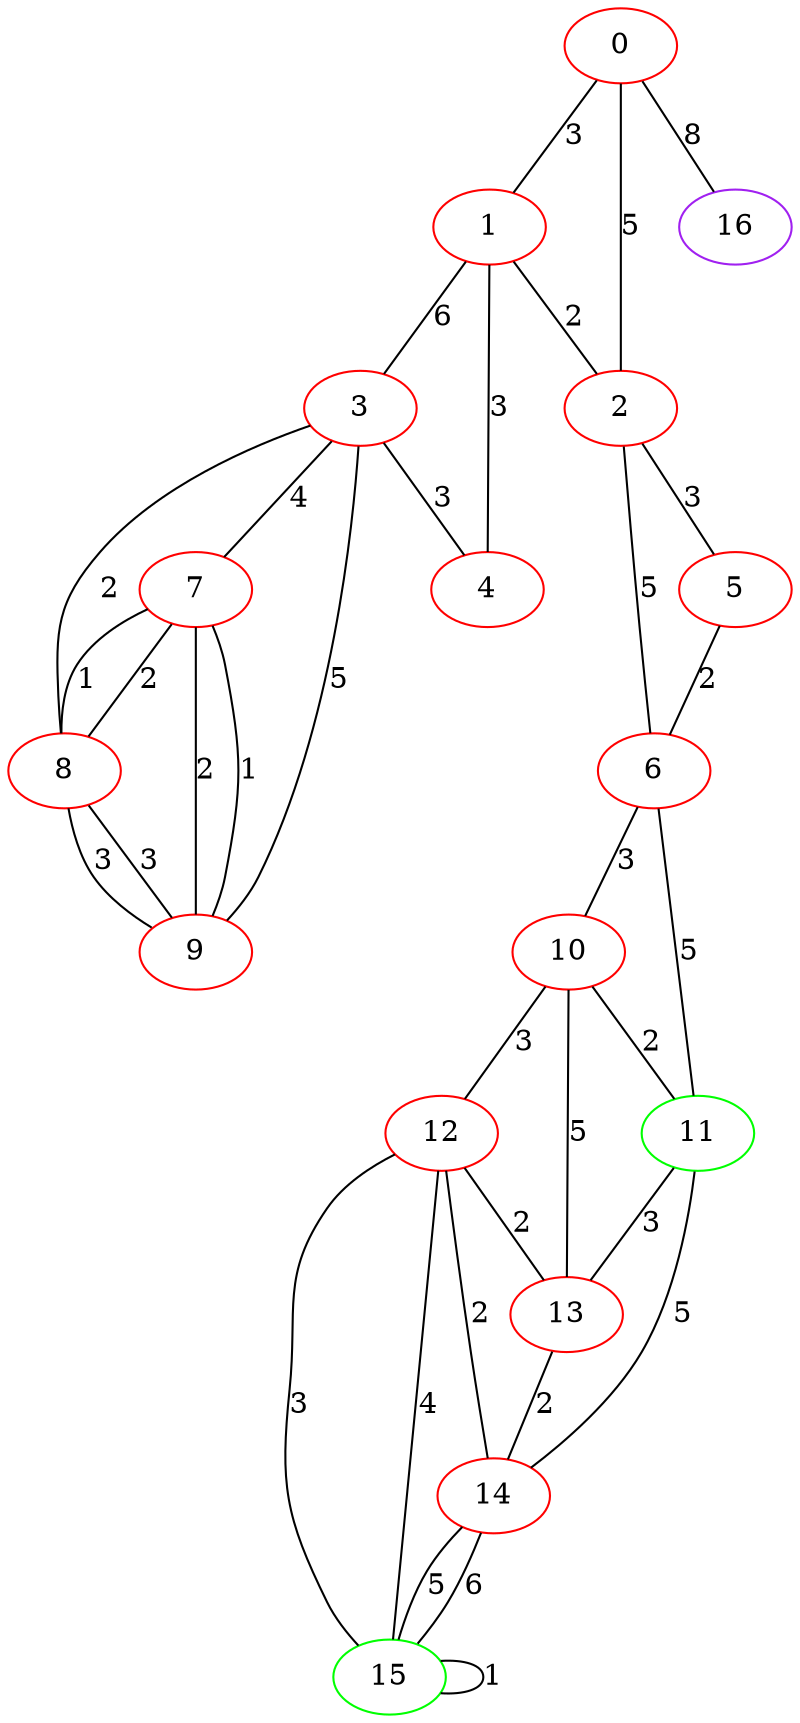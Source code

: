 graph "" {
0 [color=red, weight=1];
1 [color=red, weight=1];
2 [color=red, weight=1];
3 [color=red, weight=1];
4 [color=red, weight=1];
5 [color=red, weight=1];
6 [color=red, weight=1];
7 [color=red, weight=1];
8 [color=red, weight=1];
9 [color=red, weight=1];
10 [color=red, weight=1];
11 [color=green, weight=2];
12 [color=red, weight=1];
13 [color=red, weight=1];
14 [color=red, weight=1];
15 [color=green, weight=2];
16 [color=purple, weight=4];
0 -- 16  [key=0, label=8];
0 -- 1  [key=0, label=3];
0 -- 2  [key=0, label=5];
1 -- 2  [key=0, label=2];
1 -- 3  [key=0, label=6];
1 -- 4  [key=0, label=3];
2 -- 5  [key=0, label=3];
2 -- 6  [key=0, label=5];
3 -- 8  [key=0, label=2];
3 -- 4  [key=0, label=3];
3 -- 9  [key=0, label=5];
3 -- 7  [key=0, label=4];
5 -- 6  [key=0, label=2];
6 -- 10  [key=0, label=3];
6 -- 11  [key=0, label=5];
7 -- 8  [key=0, label=1];
7 -- 8  [key=1, label=2];
7 -- 9  [key=0, label=2];
7 -- 9  [key=1, label=1];
8 -- 9  [key=0, label=3];
8 -- 9  [key=1, label=3];
10 -- 11  [key=0, label=2];
10 -- 12  [key=0, label=3];
10 -- 13  [key=0, label=5];
11 -- 14  [key=0, label=5];
11 -- 13  [key=0, label=3];
12 -- 13  [key=0, label=2];
12 -- 14  [key=0, label=2];
12 -- 15  [key=0, label=3];
12 -- 15  [key=1, label=4];
13 -- 14  [key=0, label=2];
14 -- 15  [key=0, label=5];
14 -- 15  [key=1, label=6];
15 -- 15  [key=0, label=1];
}

